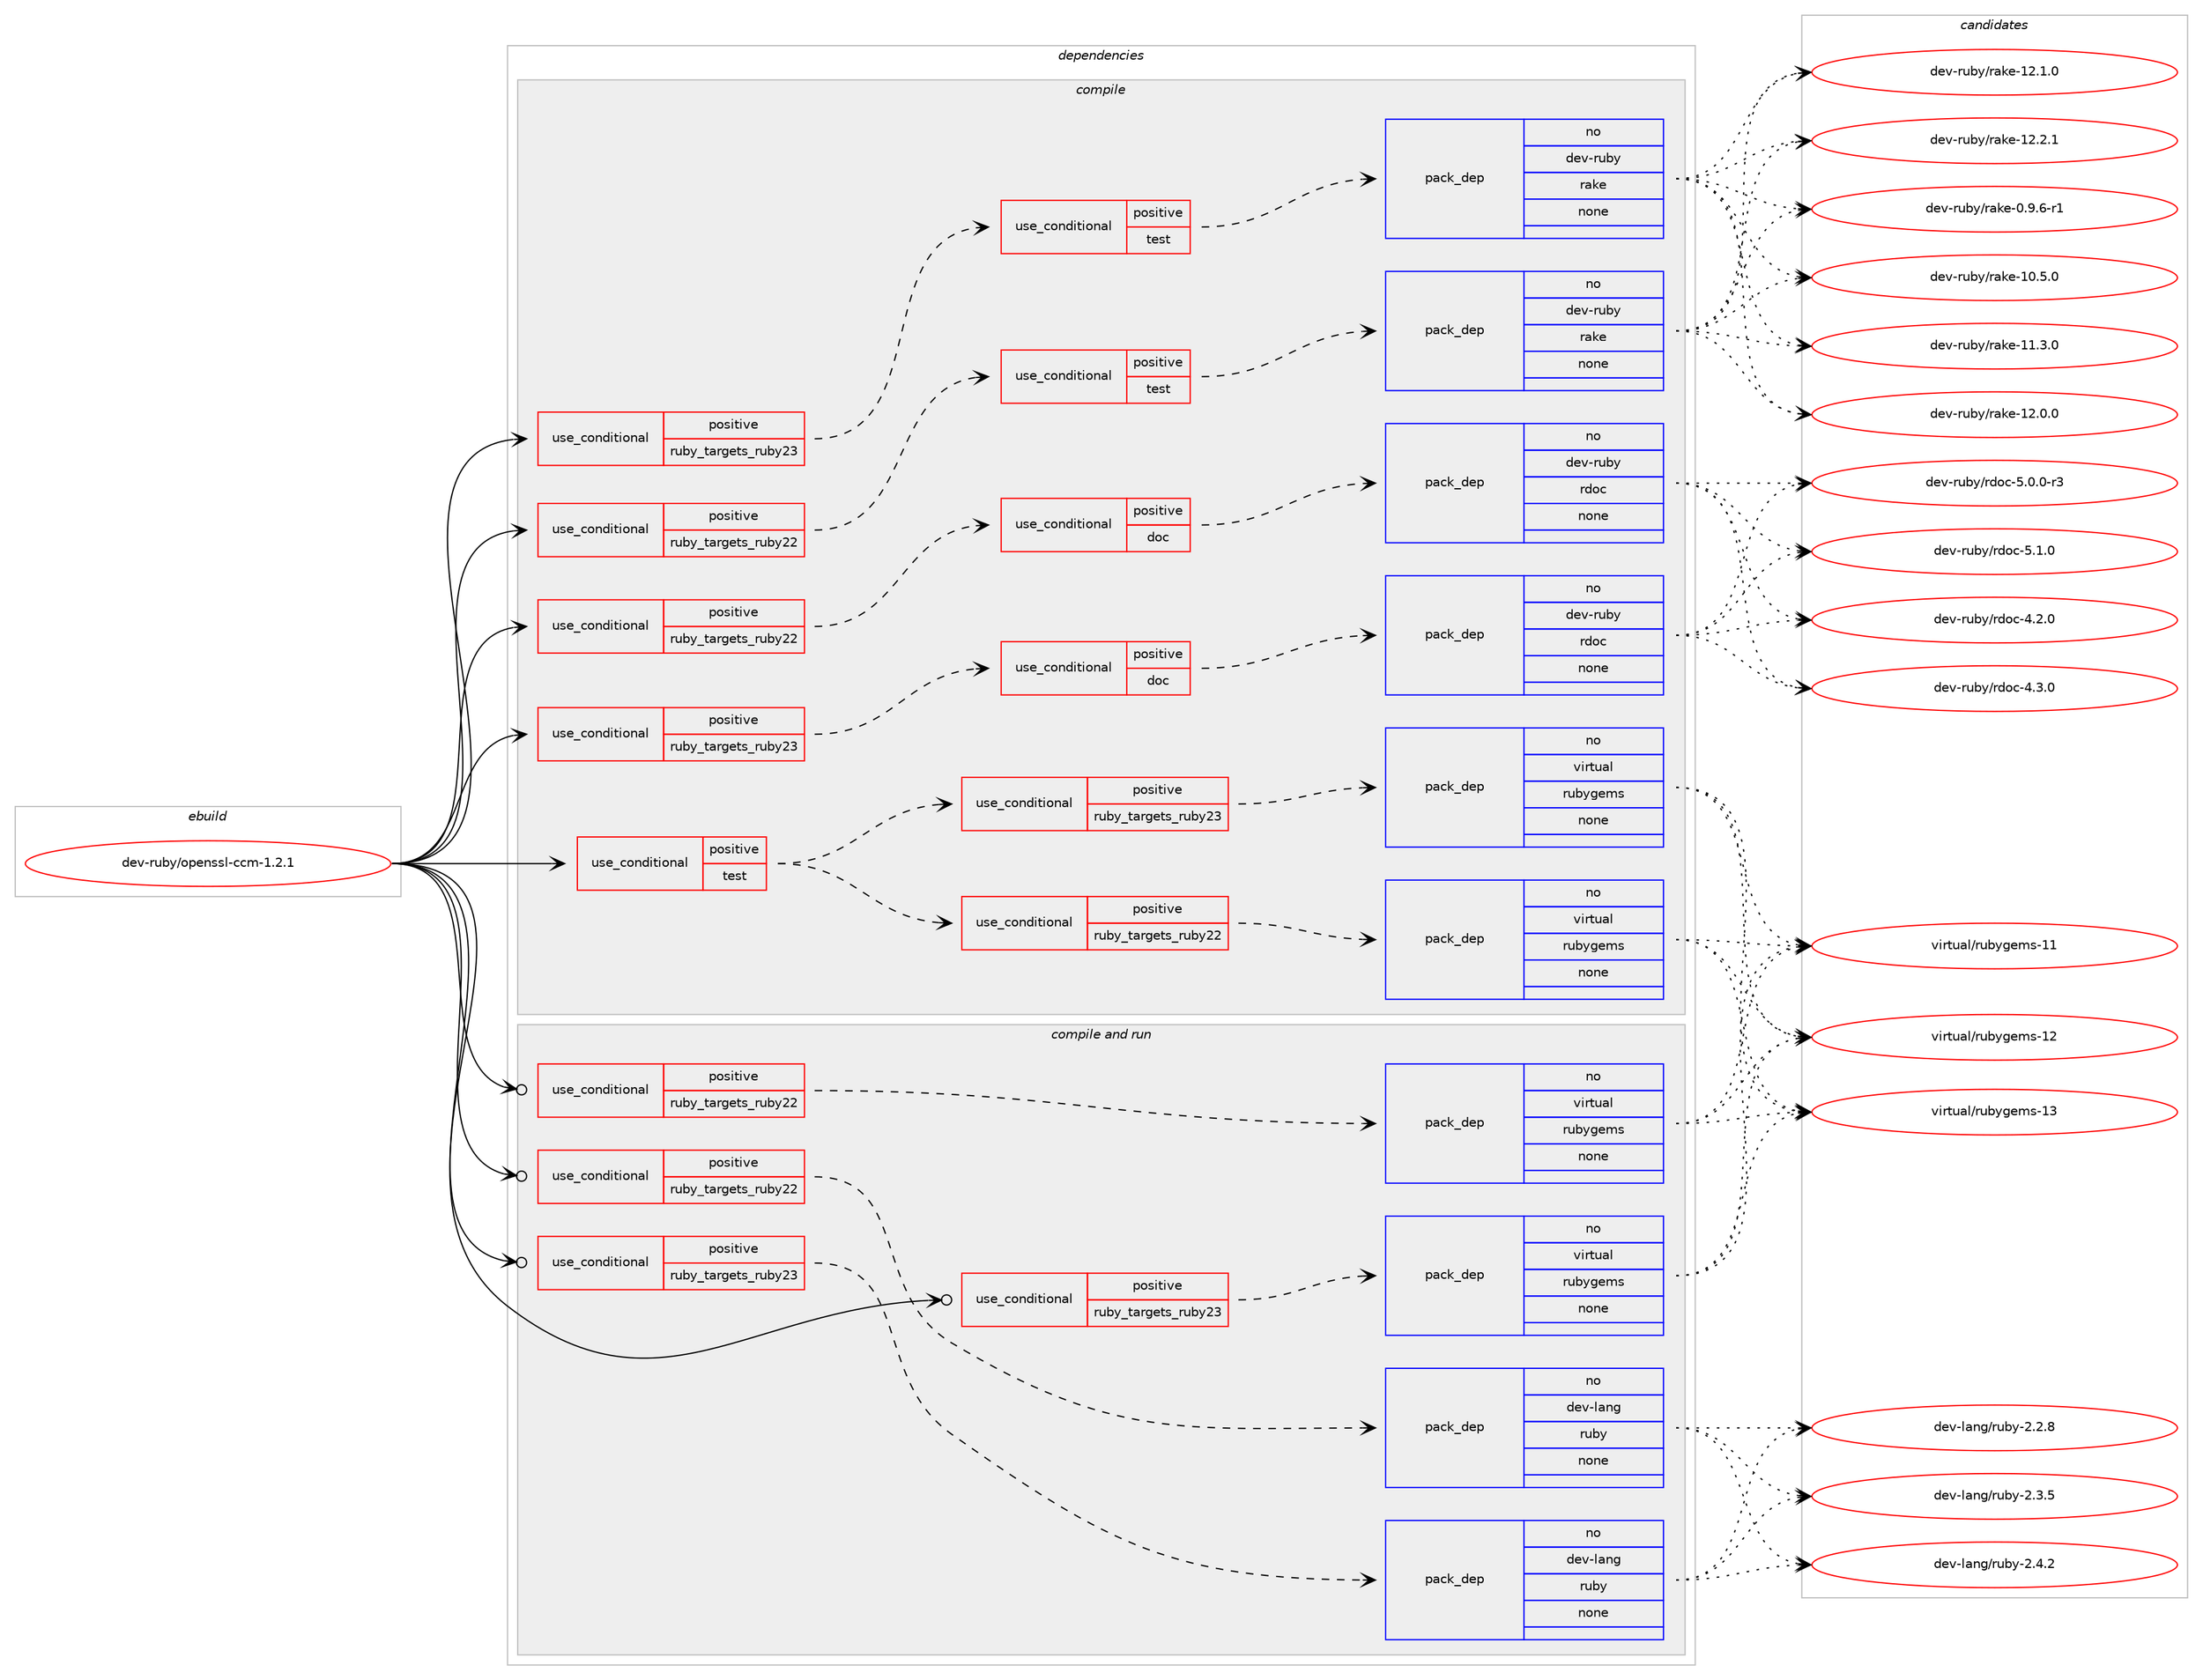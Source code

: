digraph prolog {

# *************
# Graph options
# *************

newrank=true;
concentrate=true;
compound=true;
graph [rankdir=LR,fontname=Helvetica,fontsize=10,ranksep=1.5];#, ranksep=2.5, nodesep=0.2];
edge  [arrowhead=vee];
node  [fontname=Helvetica,fontsize=10];

# **********
# The ebuild
# **********

subgraph cluster_leftcol {
color=gray;
rank=same;
label=<<i>ebuild</i>>;
id [label="dev-ruby/openssl-ccm-1.2.1", color=red, width=4, href="../dev-ruby/openssl-ccm-1.2.1.svg"];
}

# ****************
# The dependencies
# ****************

subgraph cluster_midcol {
color=gray;
label=<<i>dependencies</i>>;
subgraph cluster_compile {
fillcolor="#eeeeee";
style=filled;
label=<<i>compile</i>>;
subgraph cond64084 {
dependency252142 [label=<<TABLE BORDER="0" CELLBORDER="1" CELLSPACING="0" CELLPADDING="4"><TR><TD ROWSPAN="3" CELLPADDING="10">use_conditional</TD></TR><TR><TD>positive</TD></TR><TR><TD>ruby_targets_ruby22</TD></TR></TABLE>>, shape=none, color=red];
subgraph cond64085 {
dependency252143 [label=<<TABLE BORDER="0" CELLBORDER="1" CELLSPACING="0" CELLPADDING="4"><TR><TD ROWSPAN="3" CELLPADDING="10">use_conditional</TD></TR><TR><TD>positive</TD></TR><TR><TD>doc</TD></TR></TABLE>>, shape=none, color=red];
subgraph pack183953 {
dependency252144 [label=<<TABLE BORDER="0" CELLBORDER="1" CELLSPACING="0" CELLPADDING="4" WIDTH="220"><TR><TD ROWSPAN="6" CELLPADDING="30">pack_dep</TD></TR><TR><TD WIDTH="110">no</TD></TR><TR><TD>dev-ruby</TD></TR><TR><TD>rdoc</TD></TR><TR><TD>none</TD></TR><TR><TD></TD></TR></TABLE>>, shape=none, color=blue];
}
dependency252143:e -> dependency252144:w [weight=20,style="dashed",arrowhead="vee"];
}
dependency252142:e -> dependency252143:w [weight=20,style="dashed",arrowhead="vee"];
}
id:e -> dependency252142:w [weight=20,style="solid",arrowhead="vee"];
subgraph cond64086 {
dependency252145 [label=<<TABLE BORDER="0" CELLBORDER="1" CELLSPACING="0" CELLPADDING="4"><TR><TD ROWSPAN="3" CELLPADDING="10">use_conditional</TD></TR><TR><TD>positive</TD></TR><TR><TD>ruby_targets_ruby22</TD></TR></TABLE>>, shape=none, color=red];
subgraph cond64087 {
dependency252146 [label=<<TABLE BORDER="0" CELLBORDER="1" CELLSPACING="0" CELLPADDING="4"><TR><TD ROWSPAN="3" CELLPADDING="10">use_conditional</TD></TR><TR><TD>positive</TD></TR><TR><TD>test</TD></TR></TABLE>>, shape=none, color=red];
subgraph pack183954 {
dependency252147 [label=<<TABLE BORDER="0" CELLBORDER="1" CELLSPACING="0" CELLPADDING="4" WIDTH="220"><TR><TD ROWSPAN="6" CELLPADDING="30">pack_dep</TD></TR><TR><TD WIDTH="110">no</TD></TR><TR><TD>dev-ruby</TD></TR><TR><TD>rake</TD></TR><TR><TD>none</TD></TR><TR><TD></TD></TR></TABLE>>, shape=none, color=blue];
}
dependency252146:e -> dependency252147:w [weight=20,style="dashed",arrowhead="vee"];
}
dependency252145:e -> dependency252146:w [weight=20,style="dashed",arrowhead="vee"];
}
id:e -> dependency252145:w [weight=20,style="solid",arrowhead="vee"];
subgraph cond64088 {
dependency252148 [label=<<TABLE BORDER="0" CELLBORDER="1" CELLSPACING="0" CELLPADDING="4"><TR><TD ROWSPAN="3" CELLPADDING="10">use_conditional</TD></TR><TR><TD>positive</TD></TR><TR><TD>ruby_targets_ruby23</TD></TR></TABLE>>, shape=none, color=red];
subgraph cond64089 {
dependency252149 [label=<<TABLE BORDER="0" CELLBORDER="1" CELLSPACING="0" CELLPADDING="4"><TR><TD ROWSPAN="3" CELLPADDING="10">use_conditional</TD></TR><TR><TD>positive</TD></TR><TR><TD>doc</TD></TR></TABLE>>, shape=none, color=red];
subgraph pack183955 {
dependency252150 [label=<<TABLE BORDER="0" CELLBORDER="1" CELLSPACING="0" CELLPADDING="4" WIDTH="220"><TR><TD ROWSPAN="6" CELLPADDING="30">pack_dep</TD></TR><TR><TD WIDTH="110">no</TD></TR><TR><TD>dev-ruby</TD></TR><TR><TD>rdoc</TD></TR><TR><TD>none</TD></TR><TR><TD></TD></TR></TABLE>>, shape=none, color=blue];
}
dependency252149:e -> dependency252150:w [weight=20,style="dashed",arrowhead="vee"];
}
dependency252148:e -> dependency252149:w [weight=20,style="dashed",arrowhead="vee"];
}
id:e -> dependency252148:w [weight=20,style="solid",arrowhead="vee"];
subgraph cond64090 {
dependency252151 [label=<<TABLE BORDER="0" CELLBORDER="1" CELLSPACING="0" CELLPADDING="4"><TR><TD ROWSPAN="3" CELLPADDING="10">use_conditional</TD></TR><TR><TD>positive</TD></TR><TR><TD>ruby_targets_ruby23</TD></TR></TABLE>>, shape=none, color=red];
subgraph cond64091 {
dependency252152 [label=<<TABLE BORDER="0" CELLBORDER="1" CELLSPACING="0" CELLPADDING="4"><TR><TD ROWSPAN="3" CELLPADDING="10">use_conditional</TD></TR><TR><TD>positive</TD></TR><TR><TD>test</TD></TR></TABLE>>, shape=none, color=red];
subgraph pack183956 {
dependency252153 [label=<<TABLE BORDER="0" CELLBORDER="1" CELLSPACING="0" CELLPADDING="4" WIDTH="220"><TR><TD ROWSPAN="6" CELLPADDING="30">pack_dep</TD></TR><TR><TD WIDTH="110">no</TD></TR><TR><TD>dev-ruby</TD></TR><TR><TD>rake</TD></TR><TR><TD>none</TD></TR><TR><TD></TD></TR></TABLE>>, shape=none, color=blue];
}
dependency252152:e -> dependency252153:w [weight=20,style="dashed",arrowhead="vee"];
}
dependency252151:e -> dependency252152:w [weight=20,style="dashed",arrowhead="vee"];
}
id:e -> dependency252151:w [weight=20,style="solid",arrowhead="vee"];
subgraph cond64092 {
dependency252154 [label=<<TABLE BORDER="0" CELLBORDER="1" CELLSPACING="0" CELLPADDING="4"><TR><TD ROWSPAN="3" CELLPADDING="10">use_conditional</TD></TR><TR><TD>positive</TD></TR><TR><TD>test</TD></TR></TABLE>>, shape=none, color=red];
subgraph cond64093 {
dependency252155 [label=<<TABLE BORDER="0" CELLBORDER="1" CELLSPACING="0" CELLPADDING="4"><TR><TD ROWSPAN="3" CELLPADDING="10">use_conditional</TD></TR><TR><TD>positive</TD></TR><TR><TD>ruby_targets_ruby22</TD></TR></TABLE>>, shape=none, color=red];
subgraph pack183957 {
dependency252156 [label=<<TABLE BORDER="0" CELLBORDER="1" CELLSPACING="0" CELLPADDING="4" WIDTH="220"><TR><TD ROWSPAN="6" CELLPADDING="30">pack_dep</TD></TR><TR><TD WIDTH="110">no</TD></TR><TR><TD>virtual</TD></TR><TR><TD>rubygems</TD></TR><TR><TD>none</TD></TR><TR><TD></TD></TR></TABLE>>, shape=none, color=blue];
}
dependency252155:e -> dependency252156:w [weight=20,style="dashed",arrowhead="vee"];
}
dependency252154:e -> dependency252155:w [weight=20,style="dashed",arrowhead="vee"];
subgraph cond64094 {
dependency252157 [label=<<TABLE BORDER="0" CELLBORDER="1" CELLSPACING="0" CELLPADDING="4"><TR><TD ROWSPAN="3" CELLPADDING="10">use_conditional</TD></TR><TR><TD>positive</TD></TR><TR><TD>ruby_targets_ruby23</TD></TR></TABLE>>, shape=none, color=red];
subgraph pack183958 {
dependency252158 [label=<<TABLE BORDER="0" CELLBORDER="1" CELLSPACING="0" CELLPADDING="4" WIDTH="220"><TR><TD ROWSPAN="6" CELLPADDING="30">pack_dep</TD></TR><TR><TD WIDTH="110">no</TD></TR><TR><TD>virtual</TD></TR><TR><TD>rubygems</TD></TR><TR><TD>none</TD></TR><TR><TD></TD></TR></TABLE>>, shape=none, color=blue];
}
dependency252157:e -> dependency252158:w [weight=20,style="dashed",arrowhead="vee"];
}
dependency252154:e -> dependency252157:w [weight=20,style="dashed",arrowhead="vee"];
}
id:e -> dependency252154:w [weight=20,style="solid",arrowhead="vee"];
}
subgraph cluster_compileandrun {
fillcolor="#eeeeee";
style=filled;
label=<<i>compile and run</i>>;
subgraph cond64095 {
dependency252159 [label=<<TABLE BORDER="0" CELLBORDER="1" CELLSPACING="0" CELLPADDING="4"><TR><TD ROWSPAN="3" CELLPADDING="10">use_conditional</TD></TR><TR><TD>positive</TD></TR><TR><TD>ruby_targets_ruby22</TD></TR></TABLE>>, shape=none, color=red];
subgraph pack183959 {
dependency252160 [label=<<TABLE BORDER="0" CELLBORDER="1" CELLSPACING="0" CELLPADDING="4" WIDTH="220"><TR><TD ROWSPAN="6" CELLPADDING="30">pack_dep</TD></TR><TR><TD WIDTH="110">no</TD></TR><TR><TD>dev-lang</TD></TR><TR><TD>ruby</TD></TR><TR><TD>none</TD></TR><TR><TD></TD></TR></TABLE>>, shape=none, color=blue];
}
dependency252159:e -> dependency252160:w [weight=20,style="dashed",arrowhead="vee"];
}
id:e -> dependency252159:w [weight=20,style="solid",arrowhead="odotvee"];
subgraph cond64096 {
dependency252161 [label=<<TABLE BORDER="0" CELLBORDER="1" CELLSPACING="0" CELLPADDING="4"><TR><TD ROWSPAN="3" CELLPADDING="10">use_conditional</TD></TR><TR><TD>positive</TD></TR><TR><TD>ruby_targets_ruby22</TD></TR></TABLE>>, shape=none, color=red];
subgraph pack183960 {
dependency252162 [label=<<TABLE BORDER="0" CELLBORDER="1" CELLSPACING="0" CELLPADDING="4" WIDTH="220"><TR><TD ROWSPAN="6" CELLPADDING="30">pack_dep</TD></TR><TR><TD WIDTH="110">no</TD></TR><TR><TD>virtual</TD></TR><TR><TD>rubygems</TD></TR><TR><TD>none</TD></TR><TR><TD></TD></TR></TABLE>>, shape=none, color=blue];
}
dependency252161:e -> dependency252162:w [weight=20,style="dashed",arrowhead="vee"];
}
id:e -> dependency252161:w [weight=20,style="solid",arrowhead="odotvee"];
subgraph cond64097 {
dependency252163 [label=<<TABLE BORDER="0" CELLBORDER="1" CELLSPACING="0" CELLPADDING="4"><TR><TD ROWSPAN="3" CELLPADDING="10">use_conditional</TD></TR><TR><TD>positive</TD></TR><TR><TD>ruby_targets_ruby23</TD></TR></TABLE>>, shape=none, color=red];
subgraph pack183961 {
dependency252164 [label=<<TABLE BORDER="0" CELLBORDER="1" CELLSPACING="0" CELLPADDING="4" WIDTH="220"><TR><TD ROWSPAN="6" CELLPADDING="30">pack_dep</TD></TR><TR><TD WIDTH="110">no</TD></TR><TR><TD>dev-lang</TD></TR><TR><TD>ruby</TD></TR><TR><TD>none</TD></TR><TR><TD></TD></TR></TABLE>>, shape=none, color=blue];
}
dependency252163:e -> dependency252164:w [weight=20,style="dashed",arrowhead="vee"];
}
id:e -> dependency252163:w [weight=20,style="solid",arrowhead="odotvee"];
subgraph cond64098 {
dependency252165 [label=<<TABLE BORDER="0" CELLBORDER="1" CELLSPACING="0" CELLPADDING="4"><TR><TD ROWSPAN="3" CELLPADDING="10">use_conditional</TD></TR><TR><TD>positive</TD></TR><TR><TD>ruby_targets_ruby23</TD></TR></TABLE>>, shape=none, color=red];
subgraph pack183962 {
dependency252166 [label=<<TABLE BORDER="0" CELLBORDER="1" CELLSPACING="0" CELLPADDING="4" WIDTH="220"><TR><TD ROWSPAN="6" CELLPADDING="30">pack_dep</TD></TR><TR><TD WIDTH="110">no</TD></TR><TR><TD>virtual</TD></TR><TR><TD>rubygems</TD></TR><TR><TD>none</TD></TR><TR><TD></TD></TR></TABLE>>, shape=none, color=blue];
}
dependency252165:e -> dependency252166:w [weight=20,style="dashed",arrowhead="vee"];
}
id:e -> dependency252165:w [weight=20,style="solid",arrowhead="odotvee"];
}
subgraph cluster_run {
fillcolor="#eeeeee";
style=filled;
label=<<i>run</i>>;
}
}

# **************
# The candidates
# **************

subgraph cluster_choices {
rank=same;
color=gray;
label=<<i>candidates</i>>;

subgraph choice183953 {
color=black;
nodesep=1;
choice10010111845114117981214711410011199455246504648 [label="dev-ruby/rdoc-4.2.0", color=red, width=4,href="../dev-ruby/rdoc-4.2.0.svg"];
choice10010111845114117981214711410011199455246514648 [label="dev-ruby/rdoc-4.3.0", color=red, width=4,href="../dev-ruby/rdoc-4.3.0.svg"];
choice100101118451141179812147114100111994553464846484511451 [label="dev-ruby/rdoc-5.0.0-r3", color=red, width=4,href="../dev-ruby/rdoc-5.0.0-r3.svg"];
choice10010111845114117981214711410011199455346494648 [label="dev-ruby/rdoc-5.1.0", color=red, width=4,href="../dev-ruby/rdoc-5.1.0.svg"];
dependency252144:e -> choice10010111845114117981214711410011199455246504648:w [style=dotted,weight="100"];
dependency252144:e -> choice10010111845114117981214711410011199455246514648:w [style=dotted,weight="100"];
dependency252144:e -> choice100101118451141179812147114100111994553464846484511451:w [style=dotted,weight="100"];
dependency252144:e -> choice10010111845114117981214711410011199455346494648:w [style=dotted,weight="100"];
}
subgraph choice183954 {
color=black;
nodesep=1;
choice100101118451141179812147114971071014548465746544511449 [label="dev-ruby/rake-0.9.6-r1", color=red, width=4,href="../dev-ruby/rake-0.9.6-r1.svg"];
choice1001011184511411798121471149710710145494846534648 [label="dev-ruby/rake-10.5.0", color=red, width=4,href="../dev-ruby/rake-10.5.0.svg"];
choice1001011184511411798121471149710710145494946514648 [label="dev-ruby/rake-11.3.0", color=red, width=4,href="../dev-ruby/rake-11.3.0.svg"];
choice1001011184511411798121471149710710145495046484648 [label="dev-ruby/rake-12.0.0", color=red, width=4,href="../dev-ruby/rake-12.0.0.svg"];
choice1001011184511411798121471149710710145495046494648 [label="dev-ruby/rake-12.1.0", color=red, width=4,href="../dev-ruby/rake-12.1.0.svg"];
choice1001011184511411798121471149710710145495046504649 [label="dev-ruby/rake-12.2.1", color=red, width=4,href="../dev-ruby/rake-12.2.1.svg"];
dependency252147:e -> choice100101118451141179812147114971071014548465746544511449:w [style=dotted,weight="100"];
dependency252147:e -> choice1001011184511411798121471149710710145494846534648:w [style=dotted,weight="100"];
dependency252147:e -> choice1001011184511411798121471149710710145494946514648:w [style=dotted,weight="100"];
dependency252147:e -> choice1001011184511411798121471149710710145495046484648:w [style=dotted,weight="100"];
dependency252147:e -> choice1001011184511411798121471149710710145495046494648:w [style=dotted,weight="100"];
dependency252147:e -> choice1001011184511411798121471149710710145495046504649:w [style=dotted,weight="100"];
}
subgraph choice183955 {
color=black;
nodesep=1;
choice10010111845114117981214711410011199455246504648 [label="dev-ruby/rdoc-4.2.0", color=red, width=4,href="../dev-ruby/rdoc-4.2.0.svg"];
choice10010111845114117981214711410011199455246514648 [label="dev-ruby/rdoc-4.3.0", color=red, width=4,href="../dev-ruby/rdoc-4.3.0.svg"];
choice100101118451141179812147114100111994553464846484511451 [label="dev-ruby/rdoc-5.0.0-r3", color=red, width=4,href="../dev-ruby/rdoc-5.0.0-r3.svg"];
choice10010111845114117981214711410011199455346494648 [label="dev-ruby/rdoc-5.1.0", color=red, width=4,href="../dev-ruby/rdoc-5.1.0.svg"];
dependency252150:e -> choice10010111845114117981214711410011199455246504648:w [style=dotted,weight="100"];
dependency252150:e -> choice10010111845114117981214711410011199455246514648:w [style=dotted,weight="100"];
dependency252150:e -> choice100101118451141179812147114100111994553464846484511451:w [style=dotted,weight="100"];
dependency252150:e -> choice10010111845114117981214711410011199455346494648:w [style=dotted,weight="100"];
}
subgraph choice183956 {
color=black;
nodesep=1;
choice100101118451141179812147114971071014548465746544511449 [label="dev-ruby/rake-0.9.6-r1", color=red, width=4,href="../dev-ruby/rake-0.9.6-r1.svg"];
choice1001011184511411798121471149710710145494846534648 [label="dev-ruby/rake-10.5.0", color=red, width=4,href="../dev-ruby/rake-10.5.0.svg"];
choice1001011184511411798121471149710710145494946514648 [label="dev-ruby/rake-11.3.0", color=red, width=4,href="../dev-ruby/rake-11.3.0.svg"];
choice1001011184511411798121471149710710145495046484648 [label="dev-ruby/rake-12.0.0", color=red, width=4,href="../dev-ruby/rake-12.0.0.svg"];
choice1001011184511411798121471149710710145495046494648 [label="dev-ruby/rake-12.1.0", color=red, width=4,href="../dev-ruby/rake-12.1.0.svg"];
choice1001011184511411798121471149710710145495046504649 [label="dev-ruby/rake-12.2.1", color=red, width=4,href="../dev-ruby/rake-12.2.1.svg"];
dependency252153:e -> choice100101118451141179812147114971071014548465746544511449:w [style=dotted,weight="100"];
dependency252153:e -> choice1001011184511411798121471149710710145494846534648:w [style=dotted,weight="100"];
dependency252153:e -> choice1001011184511411798121471149710710145494946514648:w [style=dotted,weight="100"];
dependency252153:e -> choice1001011184511411798121471149710710145495046484648:w [style=dotted,weight="100"];
dependency252153:e -> choice1001011184511411798121471149710710145495046494648:w [style=dotted,weight="100"];
dependency252153:e -> choice1001011184511411798121471149710710145495046504649:w [style=dotted,weight="100"];
}
subgraph choice183957 {
color=black;
nodesep=1;
choice118105114116117971084711411798121103101109115454949 [label="virtual/rubygems-11", color=red, width=4,href="../virtual/rubygems-11.svg"];
choice118105114116117971084711411798121103101109115454950 [label="virtual/rubygems-12", color=red, width=4,href="../virtual/rubygems-12.svg"];
choice118105114116117971084711411798121103101109115454951 [label="virtual/rubygems-13", color=red, width=4,href="../virtual/rubygems-13.svg"];
dependency252156:e -> choice118105114116117971084711411798121103101109115454949:w [style=dotted,weight="100"];
dependency252156:e -> choice118105114116117971084711411798121103101109115454950:w [style=dotted,weight="100"];
dependency252156:e -> choice118105114116117971084711411798121103101109115454951:w [style=dotted,weight="100"];
}
subgraph choice183958 {
color=black;
nodesep=1;
choice118105114116117971084711411798121103101109115454949 [label="virtual/rubygems-11", color=red, width=4,href="../virtual/rubygems-11.svg"];
choice118105114116117971084711411798121103101109115454950 [label="virtual/rubygems-12", color=red, width=4,href="../virtual/rubygems-12.svg"];
choice118105114116117971084711411798121103101109115454951 [label="virtual/rubygems-13", color=red, width=4,href="../virtual/rubygems-13.svg"];
dependency252158:e -> choice118105114116117971084711411798121103101109115454949:w [style=dotted,weight="100"];
dependency252158:e -> choice118105114116117971084711411798121103101109115454950:w [style=dotted,weight="100"];
dependency252158:e -> choice118105114116117971084711411798121103101109115454951:w [style=dotted,weight="100"];
}
subgraph choice183959 {
color=black;
nodesep=1;
choice10010111845108971101034711411798121455046504656 [label="dev-lang/ruby-2.2.8", color=red, width=4,href="../dev-lang/ruby-2.2.8.svg"];
choice10010111845108971101034711411798121455046514653 [label="dev-lang/ruby-2.3.5", color=red, width=4,href="../dev-lang/ruby-2.3.5.svg"];
choice10010111845108971101034711411798121455046524650 [label="dev-lang/ruby-2.4.2", color=red, width=4,href="../dev-lang/ruby-2.4.2.svg"];
dependency252160:e -> choice10010111845108971101034711411798121455046504656:w [style=dotted,weight="100"];
dependency252160:e -> choice10010111845108971101034711411798121455046514653:w [style=dotted,weight="100"];
dependency252160:e -> choice10010111845108971101034711411798121455046524650:w [style=dotted,weight="100"];
}
subgraph choice183960 {
color=black;
nodesep=1;
choice118105114116117971084711411798121103101109115454949 [label="virtual/rubygems-11", color=red, width=4,href="../virtual/rubygems-11.svg"];
choice118105114116117971084711411798121103101109115454950 [label="virtual/rubygems-12", color=red, width=4,href="../virtual/rubygems-12.svg"];
choice118105114116117971084711411798121103101109115454951 [label="virtual/rubygems-13", color=red, width=4,href="../virtual/rubygems-13.svg"];
dependency252162:e -> choice118105114116117971084711411798121103101109115454949:w [style=dotted,weight="100"];
dependency252162:e -> choice118105114116117971084711411798121103101109115454950:w [style=dotted,weight="100"];
dependency252162:e -> choice118105114116117971084711411798121103101109115454951:w [style=dotted,weight="100"];
}
subgraph choice183961 {
color=black;
nodesep=1;
choice10010111845108971101034711411798121455046504656 [label="dev-lang/ruby-2.2.8", color=red, width=4,href="../dev-lang/ruby-2.2.8.svg"];
choice10010111845108971101034711411798121455046514653 [label="dev-lang/ruby-2.3.5", color=red, width=4,href="../dev-lang/ruby-2.3.5.svg"];
choice10010111845108971101034711411798121455046524650 [label="dev-lang/ruby-2.4.2", color=red, width=4,href="../dev-lang/ruby-2.4.2.svg"];
dependency252164:e -> choice10010111845108971101034711411798121455046504656:w [style=dotted,weight="100"];
dependency252164:e -> choice10010111845108971101034711411798121455046514653:w [style=dotted,weight="100"];
dependency252164:e -> choice10010111845108971101034711411798121455046524650:w [style=dotted,weight="100"];
}
subgraph choice183962 {
color=black;
nodesep=1;
choice118105114116117971084711411798121103101109115454949 [label="virtual/rubygems-11", color=red, width=4,href="../virtual/rubygems-11.svg"];
choice118105114116117971084711411798121103101109115454950 [label="virtual/rubygems-12", color=red, width=4,href="../virtual/rubygems-12.svg"];
choice118105114116117971084711411798121103101109115454951 [label="virtual/rubygems-13", color=red, width=4,href="../virtual/rubygems-13.svg"];
dependency252166:e -> choice118105114116117971084711411798121103101109115454949:w [style=dotted,weight="100"];
dependency252166:e -> choice118105114116117971084711411798121103101109115454950:w [style=dotted,weight="100"];
dependency252166:e -> choice118105114116117971084711411798121103101109115454951:w [style=dotted,weight="100"];
}
}

}
